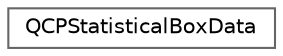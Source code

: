digraph "Graphical Class Hierarchy"
{
 // LATEX_PDF_SIZE
  bgcolor="transparent";
  edge [fontname=Helvetica,fontsize=10,labelfontname=Helvetica,labelfontsize=10];
  node [fontname=Helvetica,fontsize=10,shape=box,height=0.2,width=0.4];
  rankdir="LR";
  Node0 [id="Node000000",label="QCPStatisticalBoxData",height=0.2,width=0.4,color="grey40", fillcolor="white", style="filled",URL="$d7/d90/classQCPStatisticalBoxData.html",tooltip=" "];
}
